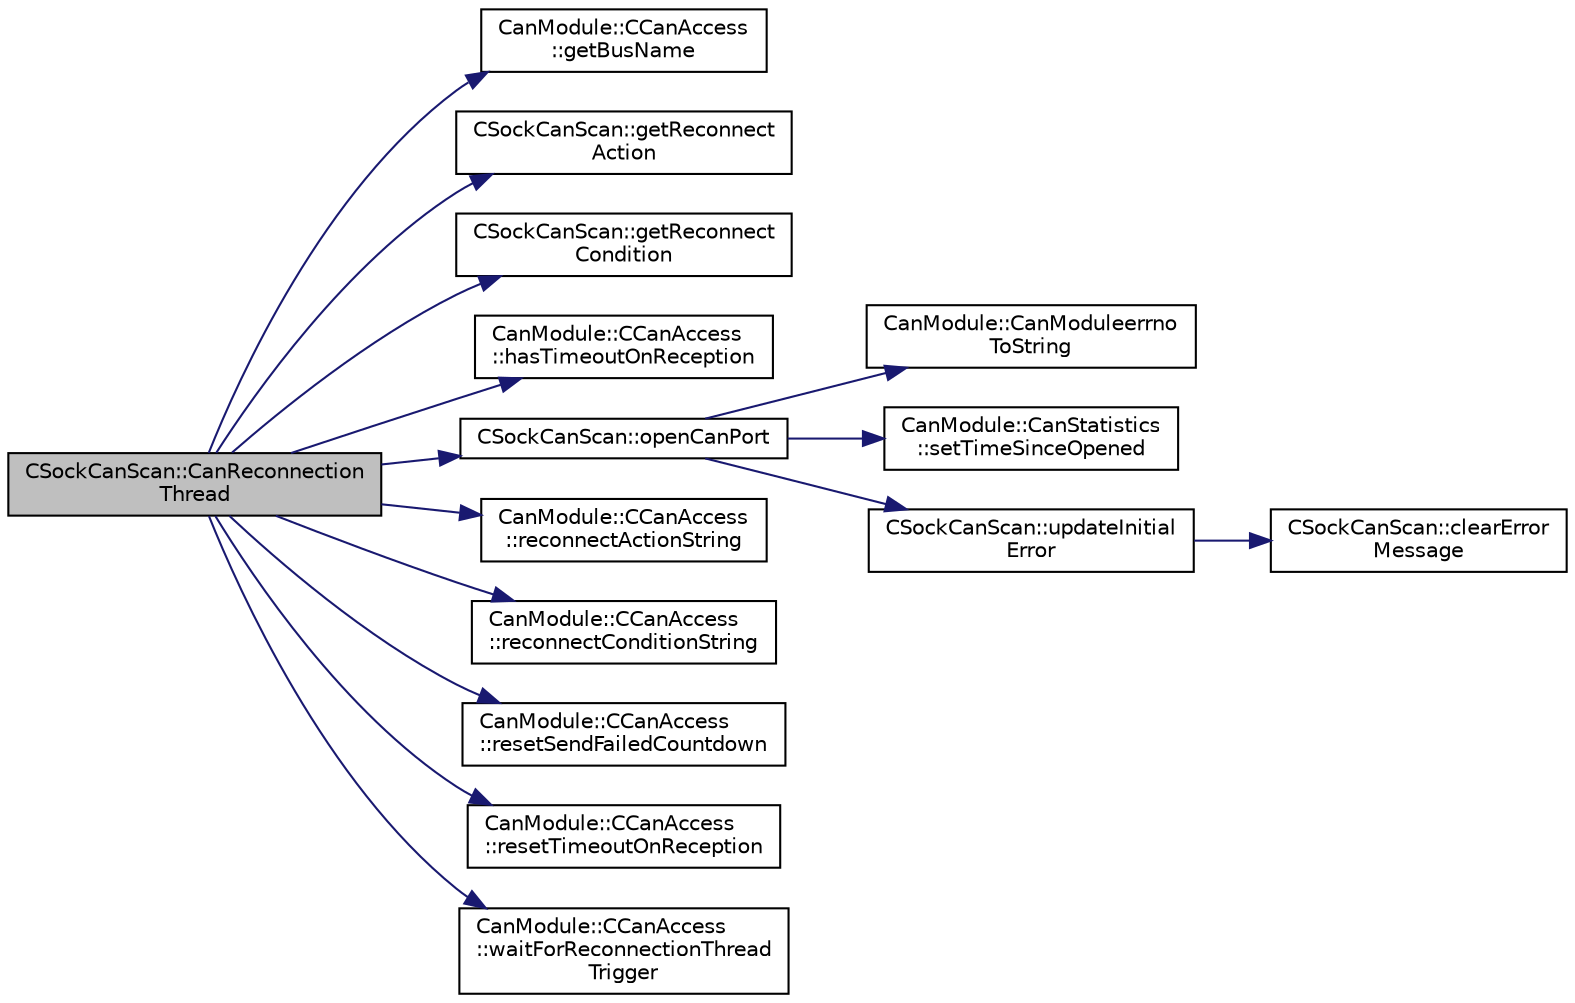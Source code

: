digraph "CSockCanScan::CanReconnectionThread"
{
 // LATEX_PDF_SIZE
  edge [fontname="Helvetica",fontsize="10",labelfontname="Helvetica",labelfontsize="10"];
  node [fontname="Helvetica",fontsize="10",shape=record];
  rankdir="LR";
  Node1 [label="CSockCanScan::CanReconnection\lThread",height=0.2,width=0.4,color="black", fillcolor="grey75", style="filled", fontcolor="black",tooltip=" "];
  Node1 -> Node2 [color="midnightblue",fontsize="10",style="solid",fontname="Helvetica"];
  Node2 [label="CanModule::CCanAccess\l::getBusName",height=0.2,width=0.4,color="black", fillcolor="white", style="filled",URL="$classCanModule_1_1CCanAccess.html#ac3f5126ae36d642217425e21696d19ca",tooltip=" "];
  Node1 -> Node3 [color="midnightblue",fontsize="10",style="solid",fontname="Helvetica"];
  Node3 [label="CSockCanScan::getReconnect\lAction",height=0.2,width=0.4,color="black", fillcolor="white", style="filled",URL="$classCSockCanScan.html#a03594b2fff9c61f37a5f68df2cfec05c",tooltip=" "];
  Node1 -> Node4 [color="midnightblue",fontsize="10",style="solid",fontname="Helvetica"];
  Node4 [label="CSockCanScan::getReconnect\lCondition",height=0.2,width=0.4,color="black", fillcolor="white", style="filled",URL="$classCSockCanScan.html#aa8cb4c89fe3a13bb787c4085f1e994e3",tooltip=" "];
  Node1 -> Node5 [color="midnightblue",fontsize="10",style="solid",fontname="Helvetica"];
  Node5 [label="CanModule::CCanAccess\l::hasTimeoutOnReception",height=0.2,width=0.4,color="black", fillcolor="white", style="filled",URL="$classCanModule_1_1CCanAccess.html#a79c236a0e2b3e3b183b1c85aab3f5b71",tooltip=" "];
  Node1 -> Node6 [color="midnightblue",fontsize="10",style="solid",fontname="Helvetica"];
  Node6 [label="CSockCanScan::openCanPort",height=0.2,width=0.4,color="black", fillcolor="white", style="filled",URL="$classCSockCanScan.html#a203a51239f8efc013d4b9df36f271317",tooltip=" "];
  Node6 -> Node7 [color="midnightblue",fontsize="10",style="solid",fontname="Helvetica"];
  Node7 [label="CanModule::CanModuleerrno\lToString",height=0.2,width=0.4,color="black", fillcolor="white", style="filled",URL="$namespaceCanModule.html#a6cae4be8d395b496f5f602a5f9714ae1",tooltip=" "];
  Node6 -> Node8 [color="midnightblue",fontsize="10",style="solid",fontname="Helvetica"];
  Node8 [label="CanModule::CanStatistics\l::setTimeSinceOpened",height=0.2,width=0.4,color="black", fillcolor="white", style="filled",URL="$classCanModule_1_1CanStatistics.html#af3f15dedf80e67f1309946632d87198d",tooltip=" "];
  Node6 -> Node9 [color="midnightblue",fontsize="10",style="solid",fontname="Helvetica"];
  Node9 [label="CSockCanScan::updateInitial\lError",height=0.2,width=0.4,color="black", fillcolor="white", style="filled",URL="$classCSockCanScan.html#a623057580187ecb241adf143c64d711c",tooltip=" "];
  Node9 -> Node10 [color="midnightblue",fontsize="10",style="solid",fontname="Helvetica"];
  Node10 [label="CSockCanScan::clearError\lMessage",height=0.2,width=0.4,color="black", fillcolor="white", style="filled",URL="$classCSockCanScan.html#a4b5f7591bfd27b8770bfb9ac9e406f66",tooltip=" "];
  Node1 -> Node11 [color="midnightblue",fontsize="10",style="solid",fontname="Helvetica"];
  Node11 [label="CanModule::CCanAccess\l::reconnectActionString",height=0.2,width=0.4,color="black", fillcolor="white", style="filled",URL="$classCanModule_1_1CCanAccess.html#aa12f64e9e31bd491f39fc3169b1e5025",tooltip=" "];
  Node1 -> Node12 [color="midnightblue",fontsize="10",style="solid",fontname="Helvetica"];
  Node12 [label="CanModule::CCanAccess\l::reconnectConditionString",height=0.2,width=0.4,color="black", fillcolor="white", style="filled",URL="$classCanModule_1_1CCanAccess.html#a9da88ce122d5de04a0235a4682a13dc0",tooltip=" "];
  Node1 -> Node13 [color="midnightblue",fontsize="10",style="solid",fontname="Helvetica"];
  Node13 [label="CanModule::CCanAccess\l::resetSendFailedCountdown",height=0.2,width=0.4,color="black", fillcolor="white", style="filled",URL="$classCanModule_1_1CCanAccess.html#aad13b5ad34547cbe6cad4e8369557bed",tooltip=" "];
  Node1 -> Node14 [color="midnightblue",fontsize="10",style="solid",fontname="Helvetica"];
  Node14 [label="CanModule::CCanAccess\l::resetTimeoutOnReception",height=0.2,width=0.4,color="black", fillcolor="white", style="filled",URL="$classCanModule_1_1CCanAccess.html#a067f50699c1ed4b6ee6732eb0078ed0a",tooltip=" "];
  Node1 -> Node15 [color="midnightblue",fontsize="10",style="solid",fontname="Helvetica"];
  Node15 [label="CanModule::CCanAccess\l::waitForReconnectionThread\lTrigger",height=0.2,width=0.4,color="black", fillcolor="white", style="filled",URL="$classCanModule_1_1CCanAccess.html#ad8afab7f9acc769c53574edec695065b",tooltip=" "];
}
